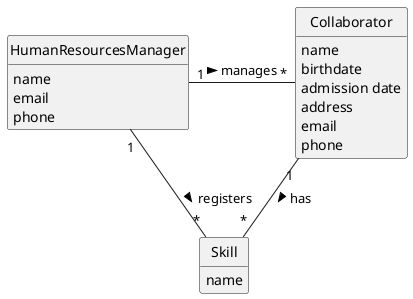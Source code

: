 @startuml
skinparam monochrome true
skinparam packageStyle rectangle
skinparam shadowing false

skinparam classAttributeIconSize 0

hide circle
hide methods


class HumanResourcesManager {
    name
    email
    phone
}

class Collaborator {
    name
    birthdate
    admission date
    address
    email
    phone
}

class Skill {
    name
}

HumanResourcesManager "1" - "*" Collaborator : manages >
HumanResourcesManager "1" -- "*" Skill : registers >
Collaborator "1" -- "*" Skill : has >

@enduml